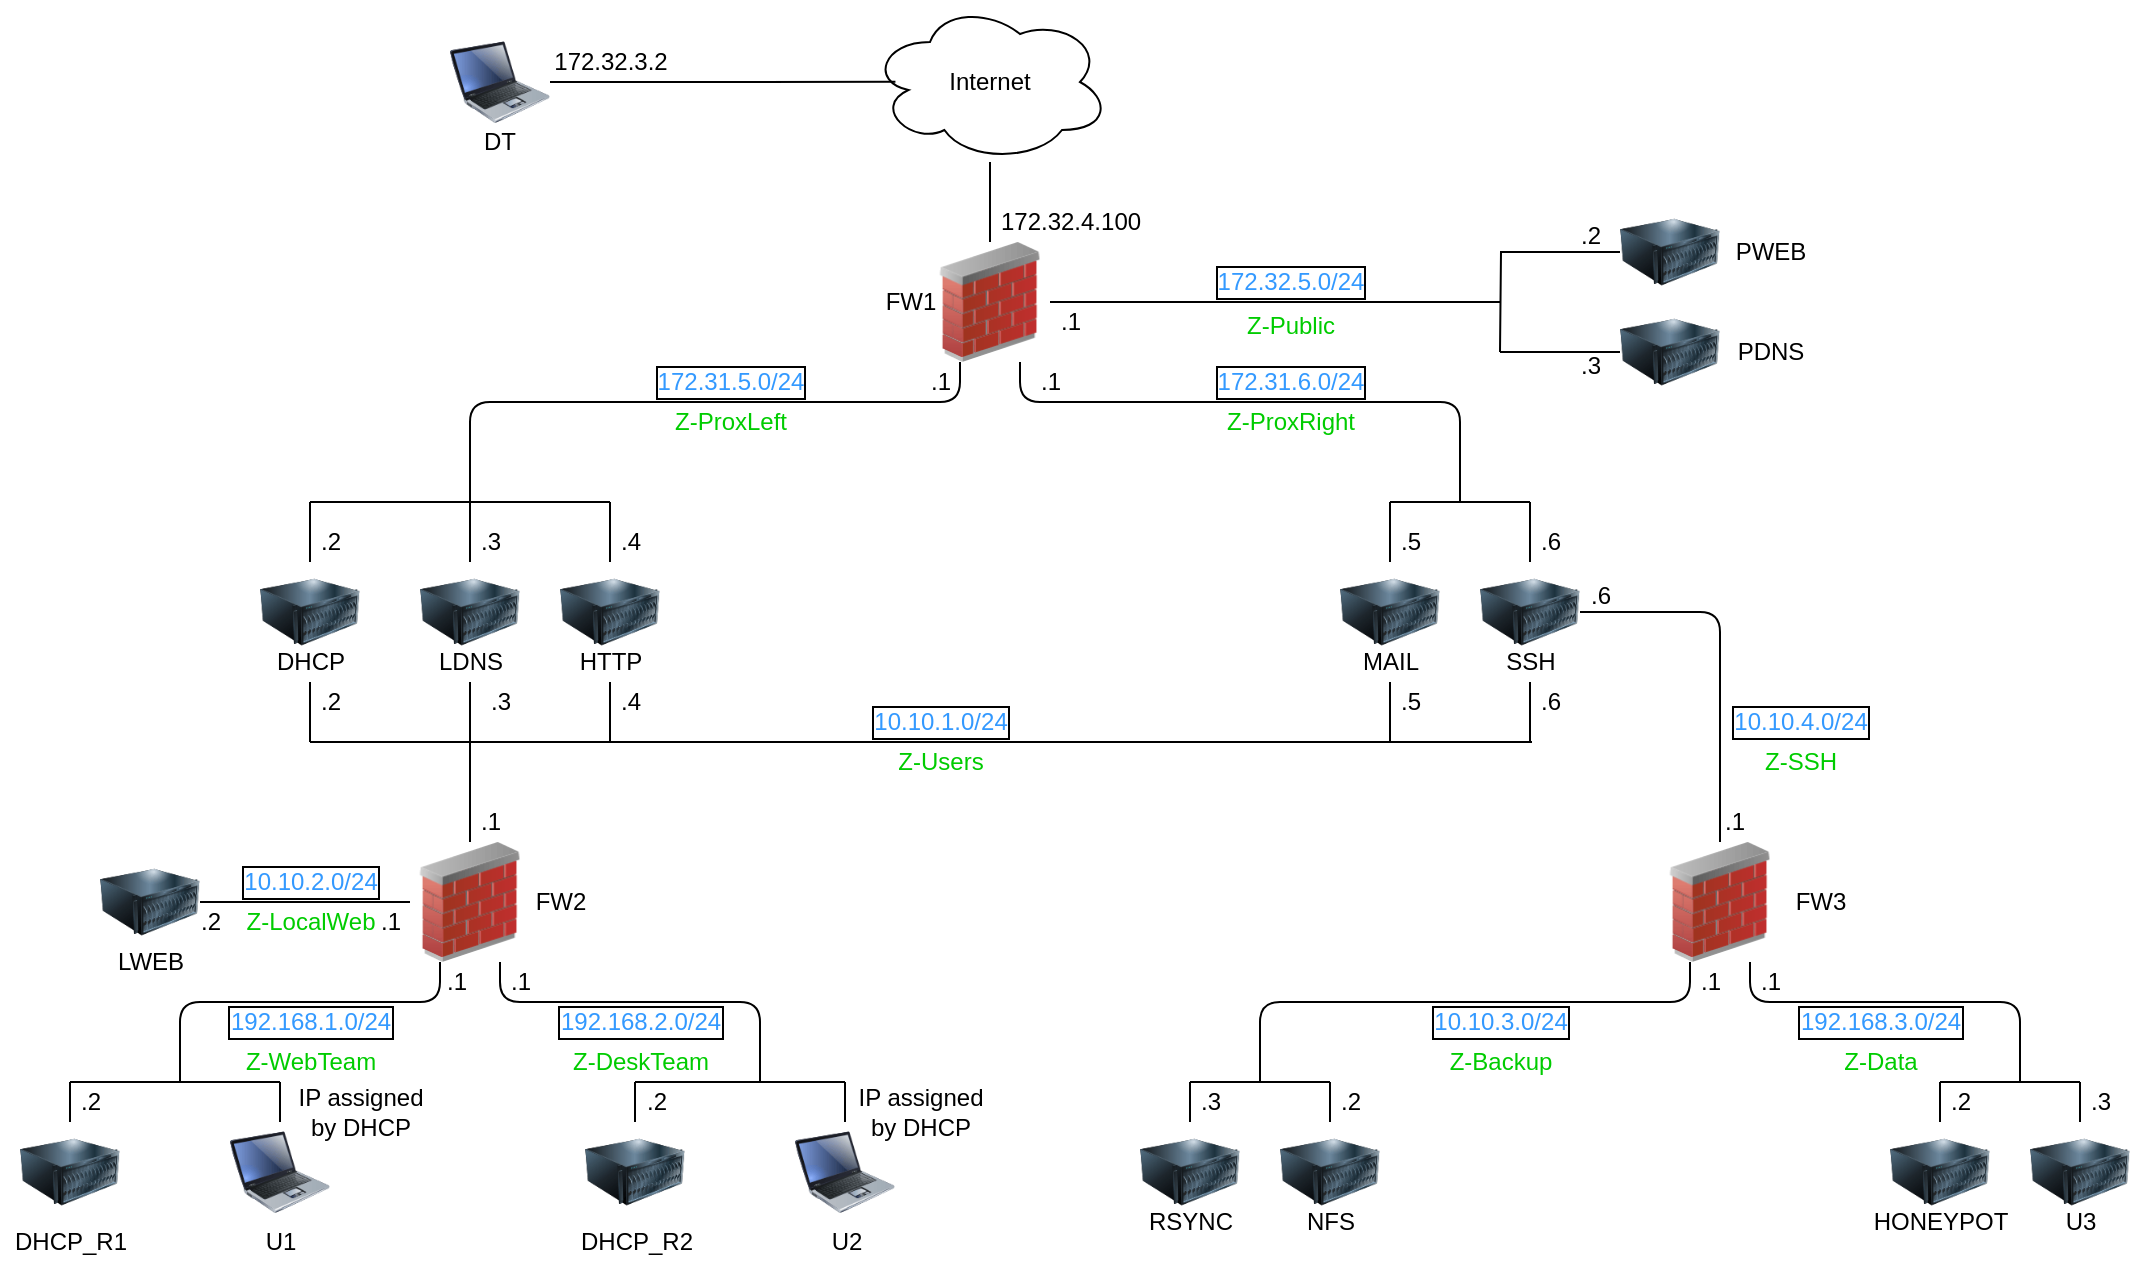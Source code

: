 <mxfile version="15.5.9" type="device"><diagram id="i7B13d0UY588E-EltkVl" name="Page-1"><mxGraphModel dx="1422" dy="805" grid="1" gridSize="10" guides="1" tooltips="1" connect="1" arrows="1" fold="1" page="1" pageScale="1" pageWidth="1169" pageHeight="827" math="0" shadow="0"><root><mxCell id="0"/><mxCell id="1" parent="0"/><mxCell id="BsIVH3DufZlq2eheg3D0-7" style="edgeStyle=orthogonalEdgeStyle;rounded=0;orthogonalLoop=1;jettySize=auto;html=1;entryX=0.5;entryY=0;entryDx=0;entryDy=0;endArrow=none;endFill=0;" parent="1" source="BsIVH3DufZlq2eheg3D0-1" target="BsIVH3DufZlq2eheg3D0-6" edge="1"><mxGeometry relative="1" as="geometry"/></mxCell><mxCell id="BsIVH3DufZlq2eheg3D0-1" value="Internet" style="ellipse;shape=cloud;whiteSpace=wrap;html=1;labelBorderColor=none;" parent="1" vertex="1"><mxGeometry x="525" y="10" width="120" height="80" as="geometry"/></mxCell><mxCell id="BsIVH3DufZlq2eheg3D0-4" style="edgeStyle=orthogonalEdgeStyle;rounded=0;orthogonalLoop=1;jettySize=auto;html=1;endArrow=none;endFill=0;entryX=0.106;entryY=0.498;entryDx=0;entryDy=0;entryPerimeter=0;" parent="1" source="BsIVH3DufZlq2eheg3D0-2" target="BsIVH3DufZlq2eheg3D0-1" edge="1"><mxGeometry relative="1" as="geometry"/></mxCell><mxCell id="BsIVH3DufZlq2eheg3D0-2" value="" style="image;html=1;image=img/lib/clip_art/computers/Laptop_128x128.png" parent="1" vertex="1"><mxGeometry x="315" y="25" width="50" height="50" as="geometry"/></mxCell><mxCell id="BsIVH3DufZlq2eheg3D0-3" value="DT" style="text;html=1;strokeColor=none;fillColor=none;align=center;verticalAlign=middle;whiteSpace=wrap;rounded=0;" parent="1" vertex="1"><mxGeometry x="320" y="70" width="40" height="20" as="geometry"/></mxCell><mxCell id="BsIVH3DufZlq2eheg3D0-5" value="172.32.3.2" style="text;html=1;align=center;verticalAlign=middle;resizable=0;points=[];autosize=1;" parent="1" vertex="1"><mxGeometry x="360" y="30" width="70" height="20" as="geometry"/></mxCell><mxCell id="BsIVH3DufZlq2eheg3D0-16" style="edgeStyle=orthogonalEdgeStyle;rounded=0;orthogonalLoop=1;jettySize=auto;html=1;endArrow=none;endFill=0;" parent="1" source="BsIVH3DufZlq2eheg3D0-6" edge="1"><mxGeometry relative="1" as="geometry"><mxPoint x="840" y="160" as="targetPoint"/></mxGeometry></mxCell><mxCell id="BsIVH3DufZlq2eheg3D0-6" value="" style="image;html=1;image=img/lib/clip_art/networking/Firewall_02_128x128.png" parent="1" vertex="1"><mxGeometry x="555" y="130" width="60" height="60" as="geometry"/></mxCell><mxCell id="BsIVH3DufZlq2eheg3D0-8" value="172.32.4.100" style="text;html=1;align=center;verticalAlign=middle;resizable=0;points=[];autosize=1;" parent="1" vertex="1"><mxGeometry x="580" y="110" width="90" height="20" as="geometry"/></mxCell><mxCell id="BsIVH3DufZlq2eheg3D0-13" style="edgeStyle=orthogonalEdgeStyle;rounded=0;orthogonalLoop=1;jettySize=auto;html=1;endArrow=none;endFill=0;" parent="1" source="BsIVH3DufZlq2eheg3D0-9" edge="1"><mxGeometry relative="1" as="geometry"><mxPoint x="840" y="185" as="targetPoint"/></mxGeometry></mxCell><mxCell id="BsIVH3DufZlq2eheg3D0-9" value="" style="image;html=1;image=img/lib/clip_art/computers/Server_128x128.png" parent="1" vertex="1"><mxGeometry x="900" y="110" width="50" height="50" as="geometry"/></mxCell><mxCell id="BsIVH3DufZlq2eheg3D0-15" style="edgeStyle=orthogonalEdgeStyle;rounded=0;orthogonalLoop=1;jettySize=auto;html=1;endArrow=none;endFill=0;" parent="1" source="BsIVH3DufZlq2eheg3D0-10" edge="1"><mxGeometry relative="1" as="geometry"><mxPoint x="840" y="185.0" as="targetPoint"/></mxGeometry></mxCell><mxCell id="BsIVH3DufZlq2eheg3D0-10" value="" style="image;html=1;image=img/lib/clip_art/computers/Server_128x128.png" parent="1" vertex="1"><mxGeometry x="900" y="160" width="50" height="50" as="geometry"/></mxCell><mxCell id="BsIVH3DufZlq2eheg3D0-11" value="PWEB" style="text;html=1;align=center;verticalAlign=middle;resizable=0;points=[];autosize=1;" parent="1" vertex="1"><mxGeometry x="950" y="125" width="50" height="20" as="geometry"/></mxCell><mxCell id="BsIVH3DufZlq2eheg3D0-12" value="PDNS" style="text;html=1;align=center;verticalAlign=middle;resizable=0;points=[];autosize=1;" parent="1" vertex="1"><mxGeometry x="950" y="175" width="50" height="20" as="geometry"/></mxCell><mxCell id="BsIVH3DufZlq2eheg3D0-17" value="&lt;font color=&quot;#3399ff&quot;&gt;172.32.5.0/24&lt;/font&gt;" style="text;html=1;align=center;verticalAlign=middle;resizable=0;points=[];autosize=1;labelBorderColor=#000000;" parent="1" vertex="1"><mxGeometry x="690" y="140" width="90" height="20" as="geometry"/></mxCell><mxCell id="BsIVH3DufZlq2eheg3D0-18" value=".1" style="text;html=1;align=center;verticalAlign=middle;resizable=0;points=[];autosize=1;" parent="1" vertex="1"><mxGeometry x="610" y="160" width="30" height="20" as="geometry"/></mxCell><mxCell id="BsIVH3DufZlq2eheg3D0-19" value=".2" style="text;html=1;align=center;verticalAlign=middle;resizable=0;points=[];autosize=1;" parent="1" vertex="1"><mxGeometry x="870" y="117" width="30" height="20" as="geometry"/></mxCell><mxCell id="BsIVH3DufZlq2eheg3D0-20" value=".3" style="text;html=1;align=center;verticalAlign=middle;resizable=0;points=[];autosize=1;" parent="1" vertex="1"><mxGeometry x="870" y="182" width="30" height="20" as="geometry"/></mxCell><mxCell id="BsIVH3DufZlq2eheg3D0-24" style="edgeStyle=orthogonalEdgeStyle;rounded=0;orthogonalLoop=1;jettySize=auto;html=1;endArrow=none;endFill=0;" parent="1" source="BsIVH3DufZlq2eheg3D0-21" edge="1"><mxGeometry relative="1" as="geometry"><mxPoint x="245" y="260" as="targetPoint"/></mxGeometry></mxCell><mxCell id="BsIVH3DufZlq2eheg3D0-21" value="" style="image;html=1;image=img/lib/clip_art/computers/Server_128x128.png" parent="1" vertex="1"><mxGeometry x="220" y="290" width="50" height="50" as="geometry"/></mxCell><mxCell id="BsIVH3DufZlq2eheg3D0-25" style="edgeStyle=orthogonalEdgeStyle;rounded=0;orthogonalLoop=1;jettySize=auto;html=1;endArrow=none;endFill=0;" parent="1" source="BsIVH3DufZlq2eheg3D0-22" edge="1"><mxGeometry relative="1" as="geometry"><mxPoint x="325" y="260" as="targetPoint"/></mxGeometry></mxCell><mxCell id="BsIVH3DufZlq2eheg3D0-22" value="" style="image;html=1;image=img/lib/clip_art/computers/Server_128x128.png" parent="1" vertex="1"><mxGeometry x="300" y="290" width="50" height="50" as="geometry"/></mxCell><mxCell id="BsIVH3DufZlq2eheg3D0-26" style="edgeStyle=orthogonalEdgeStyle;rounded=0;orthogonalLoop=1;jettySize=auto;html=1;endArrow=none;endFill=0;" parent="1" source="BsIVH3DufZlq2eheg3D0-23" edge="1"><mxGeometry relative="1" as="geometry"><mxPoint x="395" y="260" as="targetPoint"/></mxGeometry></mxCell><mxCell id="BsIVH3DufZlq2eheg3D0-23" value="" style="image;html=1;image=img/lib/clip_art/computers/Server_128x128.png" parent="1" vertex="1"><mxGeometry x="370" y="290" width="50" height="50" as="geometry"/></mxCell><mxCell id="BsIVH3DufZlq2eheg3D0-27" value="" style="endArrow=none;html=1;" parent="1" edge="1"><mxGeometry width="50" height="50" relative="1" as="geometry"><mxPoint x="395" y="260" as="sourcePoint"/><mxPoint x="245" y="260" as="targetPoint"/></mxGeometry></mxCell><mxCell id="BsIVH3DufZlq2eheg3D0-28" value="" style="endArrow=none;html=1;exitX=0.25;exitY=1;exitDx=0;exitDy=0;" parent="1" source="BsIVH3DufZlq2eheg3D0-6" edge="1"><mxGeometry width="50" height="50" relative="1" as="geometry"><mxPoint x="405" y="270" as="sourcePoint"/><mxPoint x="325" y="260" as="targetPoint"/><Array as="points"><mxPoint x="570" y="210"/><mxPoint x="325" y="210"/></Array></mxGeometry></mxCell><mxCell id="BsIVH3DufZlq2eheg3D0-29" value="&lt;font color=&quot;#3399ff&quot;&gt;172.31.5.0/24&lt;/font&gt;" style="text;html=1;align=center;verticalAlign=middle;resizable=0;points=[];autosize=1;labelBorderColor=#000000;" parent="1" vertex="1"><mxGeometry x="410" y="190" width="90" height="20" as="geometry"/></mxCell><mxCell id="BsIVH3DufZlq2eheg3D0-33" style="edgeStyle=orthogonalEdgeStyle;rounded=0;orthogonalLoop=1;jettySize=auto;html=1;endArrow=none;endFill=0;" parent="1" source="BsIVH3DufZlq2eheg3D0-30" edge="1"><mxGeometry relative="1" as="geometry"><mxPoint x="245" y="380" as="targetPoint"/></mxGeometry></mxCell><mxCell id="BsIVH3DufZlq2eheg3D0-30" value="DHCP" style="text;html=1;align=center;verticalAlign=middle;resizable=0;points=[];autosize=1;" parent="1" vertex="1"><mxGeometry x="220" y="330" width="50" height="20" as="geometry"/></mxCell><mxCell id="BsIVH3DufZlq2eheg3D0-34" style="edgeStyle=orthogonalEdgeStyle;rounded=0;orthogonalLoop=1;jettySize=auto;html=1;endArrow=none;endFill=0;" parent="1" source="BsIVH3DufZlq2eheg3D0-31" edge="1"><mxGeometry relative="1" as="geometry"><mxPoint x="325" y="380" as="targetPoint"/></mxGeometry></mxCell><mxCell id="BsIVH3DufZlq2eheg3D0-31" value="LDNS" style="text;html=1;align=center;verticalAlign=middle;resizable=0;points=[];autosize=1;" parent="1" vertex="1"><mxGeometry x="300" y="330" width="50" height="20" as="geometry"/></mxCell><mxCell id="BsIVH3DufZlq2eheg3D0-35" style="edgeStyle=orthogonalEdgeStyle;rounded=0;orthogonalLoop=1;jettySize=auto;html=1;endArrow=none;endFill=0;" parent="1" source="BsIVH3DufZlq2eheg3D0-32" edge="1"><mxGeometry relative="1" as="geometry"><mxPoint x="395" y="380" as="targetPoint"/></mxGeometry></mxCell><mxCell id="BsIVH3DufZlq2eheg3D0-32" value="HTTP" style="text;html=1;align=center;verticalAlign=middle;resizable=0;points=[];autosize=1;" parent="1" vertex="1"><mxGeometry x="370" y="330" width="50" height="20" as="geometry"/></mxCell><mxCell id="BsIVH3DufZlq2eheg3D0-36" value="" style="endArrow=none;html=1;" parent="1" edge="1"><mxGeometry width="50" height="50" relative="1" as="geometry"><mxPoint x="856" y="380" as="sourcePoint"/><mxPoint x="245" y="380" as="targetPoint"/></mxGeometry></mxCell><mxCell id="BsIVH3DufZlq2eheg3D0-37" value=".1" style="text;html=1;align=center;verticalAlign=middle;resizable=0;points=[];autosize=1;" parent="1" vertex="1"><mxGeometry x="545" y="190" width="30" height="20" as="geometry"/></mxCell><mxCell id="BsIVH3DufZlq2eheg3D0-38" value=".2" style="text;html=1;align=center;verticalAlign=middle;resizable=0;points=[];autosize=1;" parent="1" vertex="1"><mxGeometry x="240" y="270" width="30" height="20" as="geometry"/></mxCell><mxCell id="BsIVH3DufZlq2eheg3D0-39" value=".3" style="text;html=1;align=center;verticalAlign=middle;resizable=0;points=[];autosize=1;" parent="1" vertex="1"><mxGeometry x="320" y="270" width="30" height="20" as="geometry"/></mxCell><mxCell id="BsIVH3DufZlq2eheg3D0-40" value=".4" style="text;html=1;align=center;verticalAlign=middle;resizable=0;points=[];autosize=1;" parent="1" vertex="1"><mxGeometry x="390" y="270" width="30" height="20" as="geometry"/></mxCell><mxCell id="BsIVH3DufZlq2eheg3D0-41" value=".2" style="text;html=1;align=center;verticalAlign=middle;resizable=0;points=[];autosize=1;" parent="1" vertex="1"><mxGeometry x="240" y="350" width="30" height="20" as="geometry"/></mxCell><mxCell id="BsIVH3DufZlq2eheg3D0-42" value=".3" style="text;html=1;align=center;verticalAlign=middle;resizable=0;points=[];autosize=1;" parent="1" vertex="1"><mxGeometry x="325" y="350" width="30" height="20" as="geometry"/></mxCell><mxCell id="BsIVH3DufZlq2eheg3D0-43" value=".4" style="text;html=1;align=center;verticalAlign=middle;resizable=0;points=[];autosize=1;" parent="1" vertex="1"><mxGeometry x="390" y="350" width="30" height="20" as="geometry"/></mxCell><mxCell id="BsIVH3DufZlq2eheg3D0-49" style="edgeStyle=orthogonalEdgeStyle;rounded=0;orthogonalLoop=1;jettySize=auto;html=1;endArrow=none;endFill=0;" parent="1" source="BsIVH3DufZlq2eheg3D0-44" edge="1"><mxGeometry relative="1" as="geometry"><mxPoint x="785" y="260" as="targetPoint"/></mxGeometry></mxCell><mxCell id="BsIVH3DufZlq2eheg3D0-44" value="" style="image;html=1;image=img/lib/clip_art/computers/Server_128x128.png" parent="1" vertex="1"><mxGeometry x="760" y="290" width="50" height="50" as="geometry"/></mxCell><mxCell id="BsIVH3DufZlq2eheg3D0-50" style="edgeStyle=orthogonalEdgeStyle;rounded=0;orthogonalLoop=1;jettySize=auto;html=1;endArrow=none;endFill=0;" parent="1" source="BsIVH3DufZlq2eheg3D0-45" edge="1"><mxGeometry relative="1" as="geometry"><mxPoint x="855" y="260" as="targetPoint"/></mxGeometry></mxCell><mxCell id="BsIVH3DufZlq2eheg3D0-45" value="" style="image;html=1;image=img/lib/clip_art/computers/Server_128x128.png" parent="1" vertex="1"><mxGeometry x="830" y="290" width="50" height="50" as="geometry"/></mxCell><mxCell id="BsIVH3DufZlq2eheg3D0-57" style="edgeStyle=orthogonalEdgeStyle;rounded=0;orthogonalLoop=1;jettySize=auto;html=1;endArrow=none;endFill=0;" parent="1" source="BsIVH3DufZlq2eheg3D0-46" edge="1"><mxGeometry relative="1" as="geometry"><mxPoint x="785" y="380" as="targetPoint"/></mxGeometry></mxCell><mxCell id="BsIVH3DufZlq2eheg3D0-46" value="MAIL" style="text;html=1;align=center;verticalAlign=middle;resizable=0;points=[];autosize=1;" parent="1" vertex="1"><mxGeometry x="765" y="330" width="40" height="20" as="geometry"/></mxCell><mxCell id="BsIVH3DufZlq2eheg3D0-58" style="edgeStyle=orthogonalEdgeStyle;rounded=0;orthogonalLoop=1;jettySize=auto;html=1;endArrow=none;endFill=0;" parent="1" source="BsIVH3DufZlq2eheg3D0-47" edge="1"><mxGeometry relative="1" as="geometry"><mxPoint x="855" y="380" as="targetPoint"/></mxGeometry></mxCell><mxCell id="BsIVH3DufZlq2eheg3D0-47" value="SSH" style="text;html=1;align=center;verticalAlign=middle;resizable=0;points=[];autosize=1;" parent="1" vertex="1"><mxGeometry x="835" y="330" width="40" height="20" as="geometry"/></mxCell><mxCell id="BsIVH3DufZlq2eheg3D0-51" value="" style="endArrow=none;html=1;" parent="1" edge="1"><mxGeometry width="50" height="50" relative="1" as="geometry"><mxPoint x="855" y="260" as="sourcePoint"/><mxPoint x="785" y="260.0" as="targetPoint"/></mxGeometry></mxCell><mxCell id="BsIVH3DufZlq2eheg3D0-52" value="" style="endArrow=none;html=1;entryX=0.75;entryY=1;entryDx=0;entryDy=0;" parent="1" target="BsIVH3DufZlq2eheg3D0-6" edge="1"><mxGeometry width="50" height="50" relative="1" as="geometry"><mxPoint x="820" y="260" as="sourcePoint"/><mxPoint x="750" y="260" as="targetPoint"/><Array as="points"><mxPoint x="820" y="210"/><mxPoint x="600" y="210"/></Array></mxGeometry></mxCell><mxCell id="BsIVH3DufZlq2eheg3D0-53" value="&lt;font color=&quot;#3399ff&quot;&gt;172.31.6.0/24&lt;/font&gt;" style="text;html=1;align=center;verticalAlign=middle;resizable=0;points=[];autosize=1;labelBorderColor=#000000;" parent="1" vertex="1"><mxGeometry x="690" y="190" width="90" height="20" as="geometry"/></mxCell><mxCell id="BsIVH3DufZlq2eheg3D0-54" value=".1" style="text;html=1;align=center;verticalAlign=middle;resizable=0;points=[];autosize=1;" parent="1" vertex="1"><mxGeometry x="600" y="190" width="30" height="20" as="geometry"/></mxCell><mxCell id="BsIVH3DufZlq2eheg3D0-55" value=".6" style="text;html=1;align=center;verticalAlign=middle;resizable=0;points=[];autosize=1;" parent="1" vertex="1"><mxGeometry x="850" y="270" width="30" height="20" as="geometry"/></mxCell><mxCell id="BsIVH3DufZlq2eheg3D0-56" value=".5" style="text;html=1;align=center;verticalAlign=middle;resizable=0;points=[];autosize=1;" parent="1" vertex="1"><mxGeometry x="780" y="270" width="30" height="20" as="geometry"/></mxCell><mxCell id="BsIVH3DufZlq2eheg3D0-59" value=".5" style="text;html=1;align=center;verticalAlign=middle;resizable=0;points=[];autosize=1;" parent="1" vertex="1"><mxGeometry x="780" y="350" width="30" height="20" as="geometry"/></mxCell><mxCell id="BsIVH3DufZlq2eheg3D0-60" value=".6" style="text;html=1;align=center;verticalAlign=middle;resizable=0;points=[];autosize=1;" parent="1" vertex="1"><mxGeometry x="850" y="350" width="30" height="20" as="geometry"/></mxCell><mxCell id="BsIVH3DufZlq2eheg3D0-62" style="edgeStyle=orthogonalEdgeStyle;rounded=0;orthogonalLoop=1;jettySize=auto;html=1;endArrow=none;endFill=0;" parent="1" source="BsIVH3DufZlq2eheg3D0-61" edge="1"><mxGeometry relative="1" as="geometry"><mxPoint x="325" y="380" as="targetPoint"/></mxGeometry></mxCell><mxCell id="BsIVH3DufZlq2eheg3D0-61" value="" style="image;html=1;image=img/lib/clip_art/networking/Firewall_02_128x128.png" parent="1" vertex="1"><mxGeometry x="295" y="430" width="60" height="60" as="geometry"/></mxCell><mxCell id="BsIVH3DufZlq2eheg3D0-63" value="FW1" style="text;html=1;align=center;verticalAlign=middle;resizable=0;points=[];autosize=1;" parent="1" vertex="1"><mxGeometry x="525" y="150" width="40" height="20" as="geometry"/></mxCell><mxCell id="BsIVH3DufZlq2eheg3D0-64" value="FW2" style="text;html=1;align=center;verticalAlign=middle;resizable=0;points=[];autosize=1;" parent="1" vertex="1"><mxGeometry x="350" y="450" width="40" height="20" as="geometry"/></mxCell><mxCell id="BsIVH3DufZlq2eheg3D0-65" value="&lt;font color=&quot;#3399ff&quot;&gt;10.10.1.0/24&lt;/font&gt;" style="text;html=1;align=center;verticalAlign=middle;resizable=0;points=[];autosize=1;labelBorderColor=#000000;" parent="1" vertex="1"><mxGeometry x="520" y="360" width="80" height="20" as="geometry"/></mxCell><mxCell id="BsIVH3DufZlq2eheg3D0-66" value=".1" style="text;html=1;align=center;verticalAlign=middle;resizable=0;points=[];autosize=1;" parent="1" vertex="1"><mxGeometry x="320" y="410" width="30" height="20" as="geometry"/></mxCell><mxCell id="BsIVH3DufZlq2eheg3D0-69" style="edgeStyle=orthogonalEdgeStyle;rounded=0;orthogonalLoop=1;jettySize=auto;html=1;endArrow=none;endFill=0;" parent="1" source="BsIVH3DufZlq2eheg3D0-67" target="BsIVH3DufZlq2eheg3D0-61" edge="1"><mxGeometry relative="1" as="geometry"/></mxCell><mxCell id="BsIVH3DufZlq2eheg3D0-67" value="" style="image;html=1;image=img/lib/clip_art/computers/Server_128x128.png" parent="1" vertex="1"><mxGeometry x="140" y="435" width="50" height="50" as="geometry"/></mxCell><mxCell id="BsIVH3DufZlq2eheg3D0-68" value="LWEB" style="text;html=1;align=center;verticalAlign=middle;resizable=0;points=[];autosize=1;" parent="1" vertex="1"><mxGeometry x="140" y="480" width="50" height="20" as="geometry"/></mxCell><mxCell id="BsIVH3DufZlq2eheg3D0-70" value="&lt;font color=&quot;#3399ff&quot;&gt;10.10.2.0/24&lt;/font&gt;" style="text;html=1;align=center;verticalAlign=middle;resizable=0;points=[];autosize=1;labelBorderColor=#000000;" parent="1" vertex="1"><mxGeometry x="205" y="440" width="80" height="20" as="geometry"/></mxCell><mxCell id="BsIVH3DufZlq2eheg3D0-71" value=".2" style="text;html=1;align=center;verticalAlign=middle;resizable=0;points=[];autosize=1;" parent="1" vertex="1"><mxGeometry x="180" y="460" width="30" height="20" as="geometry"/></mxCell><mxCell id="BsIVH3DufZlq2eheg3D0-72" value=".1" style="text;html=1;align=center;verticalAlign=middle;resizable=0;points=[];autosize=1;" parent="1" vertex="1"><mxGeometry x="270" y="460" width="30" height="20" as="geometry"/></mxCell><mxCell id="BsIVH3DufZlq2eheg3D0-77" style="edgeStyle=orthogonalEdgeStyle;rounded=0;orthogonalLoop=1;jettySize=auto;html=1;endArrow=none;endFill=0;" parent="1" source="BsIVH3DufZlq2eheg3D0-73" edge="1"><mxGeometry relative="1" as="geometry"><mxPoint x="125" y="550" as="targetPoint"/></mxGeometry></mxCell><mxCell id="BsIVH3DufZlq2eheg3D0-73" value="" style="image;html=1;image=img/lib/clip_art/computers/Server_128x128.png" parent="1" vertex="1"><mxGeometry x="100" y="570" width="50" height="50" as="geometry"/></mxCell><mxCell id="BsIVH3DufZlq2eheg3D0-79" style="edgeStyle=orthogonalEdgeStyle;rounded=0;orthogonalLoop=1;jettySize=auto;html=1;endArrow=none;endFill=0;" parent="1" source="BsIVH3DufZlq2eheg3D0-74" edge="1"><mxGeometry relative="1" as="geometry"><mxPoint x="230" y="550" as="targetPoint"/></mxGeometry></mxCell><mxCell id="BsIVH3DufZlq2eheg3D0-74" value="" style="image;html=1;image=img/lib/clip_art/computers/Laptop_128x128.png" parent="1" vertex="1"><mxGeometry x="205" y="570" width="50" height="50" as="geometry"/></mxCell><mxCell id="BsIVH3DufZlq2eheg3D0-75" value="DHCP_R1" style="text;html=1;align=center;verticalAlign=middle;resizable=0;points=[];autosize=1;" parent="1" vertex="1"><mxGeometry x="90" y="620" width="70" height="20" as="geometry"/></mxCell><mxCell id="BsIVH3DufZlq2eheg3D0-76" value="U1" style="text;html=1;align=center;verticalAlign=middle;resizable=0;points=[];autosize=1;" parent="1" vertex="1"><mxGeometry x="215" y="620" width="30" height="20" as="geometry"/></mxCell><mxCell id="BsIVH3DufZlq2eheg3D0-81" value="" style="endArrow=none;html=1;" parent="1" edge="1"><mxGeometry width="50" height="50" relative="1" as="geometry"><mxPoint x="230" y="550" as="sourcePoint"/><mxPoint x="125" y="550" as="targetPoint"/></mxGeometry></mxCell><mxCell id="BsIVH3DufZlq2eheg3D0-82" value="" style="endArrow=none;html=1;entryX=0.25;entryY=1;entryDx=0;entryDy=0;" parent="1" target="BsIVH3DufZlq2eheg3D0-61" edge="1"><mxGeometry width="50" height="50" relative="1" as="geometry"><mxPoint x="180" y="550" as="sourcePoint"/><mxPoint x="380" y="550" as="targetPoint"/><Array as="points"><mxPoint x="180" y="510"/><mxPoint x="310" y="510"/></Array></mxGeometry></mxCell><mxCell id="BsIVH3DufZlq2eheg3D0-83" value="&lt;font color=&quot;#3399ff&quot;&gt;192.168.1.0/24&lt;/font&gt;" style="text;html=1;align=center;verticalAlign=middle;resizable=0;points=[];autosize=1;labelBorderColor=#000000;" parent="1" vertex="1"><mxGeometry x="195" y="510" width="100" height="20" as="geometry"/></mxCell><mxCell id="BsIVH3DufZlq2eheg3D0-84" value=".2" style="text;html=1;align=center;verticalAlign=middle;resizable=0;points=[];autosize=1;" parent="1" vertex="1"><mxGeometry x="120" y="550" width="30" height="20" as="geometry"/></mxCell><mxCell id="BsIVH3DufZlq2eheg3D0-85" value=".1" style="text;html=1;align=center;verticalAlign=middle;resizable=0;points=[];autosize=1;" parent="1" vertex="1"><mxGeometry x="303" y="490" width="30" height="20" as="geometry"/></mxCell><mxCell id="BsIVH3DufZlq2eheg3D0-86" style="edgeStyle=orthogonalEdgeStyle;rounded=0;orthogonalLoop=1;jettySize=auto;html=1;endArrow=none;endFill=0;" parent="1" source="BsIVH3DufZlq2eheg3D0-87" edge="1"><mxGeometry relative="1" as="geometry"><mxPoint x="407.5" y="550" as="targetPoint"/></mxGeometry></mxCell><mxCell id="BsIVH3DufZlq2eheg3D0-87" value="" style="image;html=1;image=img/lib/clip_art/computers/Server_128x128.png" parent="1" vertex="1"><mxGeometry x="382.5" y="570" width="50" height="50" as="geometry"/></mxCell><mxCell id="BsIVH3DufZlq2eheg3D0-88" style="edgeStyle=orthogonalEdgeStyle;rounded=0;orthogonalLoop=1;jettySize=auto;html=1;endArrow=none;endFill=0;" parent="1" source="BsIVH3DufZlq2eheg3D0-89" edge="1"><mxGeometry relative="1" as="geometry"><mxPoint x="512.5" y="550" as="targetPoint"/></mxGeometry></mxCell><mxCell id="BsIVH3DufZlq2eheg3D0-89" value="" style="image;html=1;image=img/lib/clip_art/computers/Laptop_128x128.png" parent="1" vertex="1"><mxGeometry x="487.5" y="570" width="50" height="50" as="geometry"/></mxCell><mxCell id="BsIVH3DufZlq2eheg3D0-90" value="DHCP_R2" style="text;html=1;align=center;verticalAlign=middle;resizable=0;points=[];autosize=1;" parent="1" vertex="1"><mxGeometry x="372.5" y="620" width="70" height="20" as="geometry"/></mxCell><mxCell id="BsIVH3DufZlq2eheg3D0-91" value="U2" style="text;html=1;align=center;verticalAlign=middle;resizable=0;points=[];autosize=1;" parent="1" vertex="1"><mxGeometry x="497.5" y="620" width="30" height="20" as="geometry"/></mxCell><mxCell id="BsIVH3DufZlq2eheg3D0-92" value="" style="endArrow=none;html=1;" parent="1" edge="1"><mxGeometry width="50" height="50" relative="1" as="geometry"><mxPoint x="512.5" y="550" as="sourcePoint"/><mxPoint x="407.5" y="550" as="targetPoint"/></mxGeometry></mxCell><mxCell id="BsIVH3DufZlq2eheg3D0-93" value=".2" style="text;html=1;align=center;verticalAlign=middle;resizable=0;points=[];autosize=1;" parent="1" vertex="1"><mxGeometry x="402.5" y="550" width="30" height="20" as="geometry"/></mxCell><mxCell id="BsIVH3DufZlq2eheg3D0-94" value="" style="endArrow=none;html=1;entryX=0.75;entryY=1;entryDx=0;entryDy=0;" parent="1" target="BsIVH3DufZlq2eheg3D0-61" edge="1"><mxGeometry width="50" height="50" relative="1" as="geometry"><mxPoint x="470" y="550" as="sourcePoint"/><mxPoint x="320" y="500" as="targetPoint"/><Array as="points"><mxPoint x="470" y="510"/><mxPoint x="340" y="510"/></Array></mxGeometry></mxCell><mxCell id="BsIVH3DufZlq2eheg3D0-95" value="&lt;font color=&quot;#3399ff&quot;&gt;192.168.2.0/24&lt;/font&gt;" style="text;html=1;align=center;verticalAlign=middle;resizable=0;points=[];autosize=1;labelBorderColor=#000000;" parent="1" vertex="1"><mxGeometry x="360" y="510" width="100" height="20" as="geometry"/></mxCell><mxCell id="BsIVH3DufZlq2eheg3D0-96" value=".1" style="text;html=1;align=center;verticalAlign=middle;resizable=0;points=[];autosize=1;" parent="1" vertex="1"><mxGeometry x="335" y="490" width="30" height="20" as="geometry"/></mxCell><mxCell id="BsIVH3DufZlq2eheg3D0-97" value="" style="image;html=1;image=img/lib/clip_art/networking/Firewall_02_128x128.png" parent="1" vertex="1"><mxGeometry x="920" y="430" width="60" height="60" as="geometry"/></mxCell><mxCell id="BsIVH3DufZlq2eheg3D0-98" value="" style="endArrow=none;html=1;entryX=1;entryY=0.5;entryDx=0;entryDy=0;exitX=0.5;exitY=0;exitDx=0;exitDy=0;" parent="1" source="BsIVH3DufZlq2eheg3D0-97" target="BsIVH3DufZlq2eheg3D0-45" edge="1"><mxGeometry width="50" height="50" relative="1" as="geometry"><mxPoint x="710" y="510" as="sourcePoint"/><mxPoint x="760" y="460" as="targetPoint"/><Array as="points"><mxPoint x="950" y="315"/></Array></mxGeometry></mxCell><mxCell id="BsIVH3DufZlq2eheg3D0-99" value="&lt;font color=&quot;#3399ff&quot;&gt;10.10.4.0/24&lt;/font&gt;" style="text;html=1;align=center;verticalAlign=middle;resizable=0;points=[];autosize=1;labelBorderColor=#000000;" parent="1" vertex="1"><mxGeometry x="950" y="360" width="80" height="20" as="geometry"/></mxCell><mxCell id="BsIVH3DufZlq2eheg3D0-100" value=".6" style="text;html=1;align=center;verticalAlign=middle;resizable=0;points=[];autosize=1;" parent="1" vertex="1"><mxGeometry x="875" y="297" width="30" height="20" as="geometry"/></mxCell><mxCell id="BsIVH3DufZlq2eheg3D0-101" value=".1" style="text;html=1;align=center;verticalAlign=middle;resizable=0;points=[];autosize=1;" parent="1" vertex="1"><mxGeometry x="942" y="410" width="30" height="20" as="geometry"/></mxCell><mxCell id="BsIVH3DufZlq2eheg3D0-102" value="FW3" style="text;html=1;align=center;verticalAlign=middle;resizable=0;points=[];autosize=1;" parent="1" vertex="1"><mxGeometry x="980" y="450" width="40" height="20" as="geometry"/></mxCell><mxCell id="BsIVH3DufZlq2eheg3D0-105" style="edgeStyle=orthogonalEdgeStyle;rounded=0;orthogonalLoop=1;jettySize=auto;html=1;endArrow=none;endFill=0;" parent="1" source="BsIVH3DufZlq2eheg3D0-103" edge="1"><mxGeometry relative="1" as="geometry"><mxPoint x="685" y="550" as="targetPoint"/></mxGeometry></mxCell><mxCell id="BsIVH3DufZlq2eheg3D0-103" value="" style="image;html=1;image=img/lib/clip_art/computers/Server_128x128.png" parent="1" vertex="1"><mxGeometry x="660" y="570" width="50" height="50" as="geometry"/></mxCell><mxCell id="BsIVH3DufZlq2eheg3D0-106" style="edgeStyle=orthogonalEdgeStyle;rounded=0;orthogonalLoop=1;jettySize=auto;html=1;endArrow=none;endFill=0;" parent="1" source="BsIVH3DufZlq2eheg3D0-104" edge="1"><mxGeometry relative="1" as="geometry"><mxPoint x="755" y="550" as="targetPoint"/></mxGeometry></mxCell><mxCell id="BsIVH3DufZlq2eheg3D0-104" value="" style="image;html=1;image=img/lib/clip_art/computers/Server_128x128.png" parent="1" vertex="1"><mxGeometry x="730" y="570" width="50" height="50" as="geometry"/></mxCell><mxCell id="BsIVH3DufZlq2eheg3D0-107" value="" style="endArrow=none;html=1;" parent="1" edge="1"><mxGeometry width="50" height="50" relative="1" as="geometry"><mxPoint x="685" y="550" as="sourcePoint"/><mxPoint x="755" y="550" as="targetPoint"/></mxGeometry></mxCell><mxCell id="BsIVH3DufZlq2eheg3D0-108" value="" style="endArrow=none;html=1;entryX=0.25;entryY=1;entryDx=0;entryDy=0;" parent="1" target="BsIVH3DufZlq2eheg3D0-97" edge="1"><mxGeometry width="50" height="50" relative="1" as="geometry"><mxPoint x="720" y="550" as="sourcePoint"/><mxPoint x="770" y="470" as="targetPoint"/><Array as="points"><mxPoint x="720" y="510"/><mxPoint x="935" y="510"/></Array></mxGeometry></mxCell><mxCell id="BsIVH3DufZlq2eheg3D0-109" value="&lt;font color=&quot;#3399ff&quot;&gt;10.10.3.0/24&lt;/font&gt;" style="text;html=1;align=center;verticalAlign=middle;resizable=0;points=[];autosize=1;labelBorderColor=#000000;" parent="1" vertex="1"><mxGeometry x="800" y="510" width="80" height="20" as="geometry"/></mxCell><mxCell id="BsIVH3DufZlq2eheg3D0-110" value=".1" style="text;html=1;align=center;verticalAlign=middle;resizable=0;points=[];autosize=1;" parent="1" vertex="1"><mxGeometry x="930" y="490" width="30" height="20" as="geometry"/></mxCell><mxCell id="BsIVH3DufZlq2eheg3D0-111" value=".3" style="text;html=1;align=center;verticalAlign=middle;resizable=0;points=[];autosize=1;" parent="1" vertex="1"><mxGeometry x="680" y="550" width="30" height="20" as="geometry"/></mxCell><mxCell id="BsIVH3DufZlq2eheg3D0-112" value=".2" style="text;html=1;align=center;verticalAlign=middle;resizable=0;points=[];autosize=1;" parent="1" vertex="1"><mxGeometry x="750" y="550" width="30" height="20" as="geometry"/></mxCell><mxCell id="BsIVH3DufZlq2eheg3D0-113" value="RSYNC" style="text;html=1;align=center;verticalAlign=middle;resizable=0;points=[];autosize=1;" parent="1" vertex="1"><mxGeometry x="655" y="610" width="60" height="20" as="geometry"/></mxCell><mxCell id="BsIVH3DufZlq2eheg3D0-114" value="NFS" style="text;html=1;align=center;verticalAlign=middle;resizable=0;points=[];autosize=1;" parent="1" vertex="1"><mxGeometry x="735" y="610" width="40" height="20" as="geometry"/></mxCell><mxCell id="BsIVH3DufZlq2eheg3D0-120" style="edgeStyle=orthogonalEdgeStyle;rounded=0;orthogonalLoop=1;jettySize=auto;html=1;endArrow=none;endFill=0;" parent="1" source="BsIVH3DufZlq2eheg3D0-115" edge="1"><mxGeometry relative="1" as="geometry"><mxPoint x="1060" y="550" as="targetPoint"/></mxGeometry></mxCell><mxCell id="BsIVH3DufZlq2eheg3D0-115" value="" style="image;html=1;image=img/lib/clip_art/computers/Server_128x128.png" parent="1" vertex="1"><mxGeometry x="1035" y="570" width="50" height="50" as="geometry"/></mxCell><mxCell id="BsIVH3DufZlq2eheg3D0-121" style="edgeStyle=orthogonalEdgeStyle;rounded=0;orthogonalLoop=1;jettySize=auto;html=1;endArrow=none;endFill=0;" parent="1" source="BsIVH3DufZlq2eheg3D0-116" edge="1"><mxGeometry relative="1" as="geometry"><mxPoint x="1130" y="550" as="targetPoint"/></mxGeometry></mxCell><mxCell id="BsIVH3DufZlq2eheg3D0-116" value="" style="image;html=1;image=img/lib/clip_art/computers/Server_128x128.png" parent="1" vertex="1"><mxGeometry x="1105" y="570" width="50" height="50" as="geometry"/></mxCell><mxCell id="BsIVH3DufZlq2eheg3D0-117" value="HONEYPOT" style="text;html=1;align=center;verticalAlign=middle;resizable=0;points=[];autosize=1;" parent="1" vertex="1"><mxGeometry x="1020" y="610" width="80" height="20" as="geometry"/></mxCell><mxCell id="BsIVH3DufZlq2eheg3D0-118" value="U3" style="text;html=1;align=center;verticalAlign=middle;resizable=0;points=[];autosize=1;" parent="1" vertex="1"><mxGeometry x="1115" y="610" width="30" height="20" as="geometry"/></mxCell><mxCell id="BsIVH3DufZlq2eheg3D0-122" value="" style="endArrow=none;html=1;" parent="1" edge="1"><mxGeometry width="50" height="50" relative="1" as="geometry"><mxPoint x="1060" y="550" as="sourcePoint"/><mxPoint x="1130" y="550" as="targetPoint"/></mxGeometry></mxCell><mxCell id="BsIVH3DufZlq2eheg3D0-123" value="" style="endArrow=none;html=1;entryX=0.75;entryY=1;entryDx=0;entryDy=0;" parent="1" target="BsIVH3DufZlq2eheg3D0-97" edge="1"><mxGeometry width="50" height="50" relative="1" as="geometry"><mxPoint x="1100" y="550" as="sourcePoint"/><mxPoint x="920" y="480" as="targetPoint"/><Array as="points"><mxPoint x="1100" y="510"/><mxPoint x="965" y="510"/></Array></mxGeometry></mxCell><mxCell id="BsIVH3DufZlq2eheg3D0-124" value=".1" style="text;html=1;align=center;verticalAlign=middle;resizable=0;points=[];autosize=1;" parent="1" vertex="1"><mxGeometry x="960" y="490" width="30" height="20" as="geometry"/></mxCell><mxCell id="BsIVH3DufZlq2eheg3D0-125" value="&lt;font color=&quot;#3399ff&quot;&gt;192.168.3.0/24&lt;/font&gt;" style="text;html=1;align=center;verticalAlign=middle;resizable=0;points=[];autosize=1;labelBorderColor=#000000;" parent="1" vertex="1"><mxGeometry x="980" y="510" width="100" height="20" as="geometry"/></mxCell><mxCell id="BsIVH3DufZlq2eheg3D0-126" value=".2" style="text;html=1;align=center;verticalAlign=middle;resizable=0;points=[];autosize=1;" parent="1" vertex="1"><mxGeometry x="1055" y="550" width="30" height="20" as="geometry"/></mxCell><mxCell id="BsIVH3DufZlq2eheg3D0-127" value=".3" style="text;html=1;align=center;verticalAlign=middle;resizable=0;points=[];autosize=1;" parent="1" vertex="1"><mxGeometry x="1125" y="550" width="30" height="20" as="geometry"/></mxCell><mxCell id="BsIVH3DufZlq2eheg3D0-128" value="IP assigned&lt;br&gt;by DHCP" style="text;html=1;align=center;verticalAlign=middle;resizable=0;points=[];autosize=1;" parent="1" vertex="1"><mxGeometry x="230" y="550" width="80" height="30" as="geometry"/></mxCell><mxCell id="BsIVH3DufZlq2eheg3D0-129" value="IP assigned&lt;br&gt;by DHCP" style="text;html=1;align=center;verticalAlign=middle;resizable=0;points=[];autosize=1;" parent="1" vertex="1"><mxGeometry x="510" y="550" width="80" height="30" as="geometry"/></mxCell><mxCell id="BsIVH3DufZlq2eheg3D0-130" value="&lt;font color=&quot;#00cc00&quot;&gt;Z-Public&lt;/font&gt;" style="text;html=1;align=center;verticalAlign=middle;resizable=0;points=[];autosize=1;" parent="1" vertex="1"><mxGeometry x="705" y="162" width="60" height="20" as="geometry"/></mxCell><mxCell id="BsIVH3DufZlq2eheg3D0-131" value="&lt;font color=&quot;#00cc00&quot;&gt;Z-ProxRight&lt;/font&gt;" style="text;html=1;align=center;verticalAlign=middle;resizable=0;points=[];autosize=1;" parent="1" vertex="1"><mxGeometry x="695" y="210" width="80" height="20" as="geometry"/></mxCell><mxCell id="BsIVH3DufZlq2eheg3D0-132" value="&lt;font color=&quot;#00cc00&quot;&gt;Z-ProxLeft&lt;/font&gt;" style="text;html=1;align=center;verticalAlign=middle;resizable=0;points=[];autosize=1;" parent="1" vertex="1"><mxGeometry x="420" y="210" width="70" height="20" as="geometry"/></mxCell><mxCell id="BsIVH3DufZlq2eheg3D0-133" value="&lt;font color=&quot;#00cc00&quot;&gt;Z-Users&lt;/font&gt;" style="text;html=1;align=center;verticalAlign=middle;resizable=0;points=[];autosize=1;" parent="1" vertex="1"><mxGeometry x="530" y="380" width="60" height="20" as="geometry"/></mxCell><mxCell id="BsIVH3DufZlq2eheg3D0-134" value="&lt;font color=&quot;#00cc00&quot;&gt;Z-LocalWeb&lt;/font&gt;" style="text;html=1;align=center;verticalAlign=middle;resizable=0;points=[];autosize=1;" parent="1" vertex="1"><mxGeometry x="205" y="460" width="80" height="20" as="geometry"/></mxCell><mxCell id="BsIVH3DufZlq2eheg3D0-135" value="&lt;font color=&quot;#00cc00&quot;&gt;Z-WebTeam&lt;/font&gt;" style="text;html=1;align=center;verticalAlign=middle;resizable=0;points=[];autosize=1;" parent="1" vertex="1"><mxGeometry x="205" y="530" width="80" height="20" as="geometry"/></mxCell><mxCell id="BsIVH3DufZlq2eheg3D0-136" value="&lt;font color=&quot;#00cc00&quot;&gt;Z-DeskTeam&lt;/font&gt;" style="text;html=1;align=center;verticalAlign=middle;resizable=0;points=[];autosize=1;" parent="1" vertex="1"><mxGeometry x="370" y="530" width="80" height="20" as="geometry"/></mxCell><mxCell id="BsIVH3DufZlq2eheg3D0-137" value="&lt;font color=&quot;#00cc00&quot;&gt;Z-SSH&lt;/font&gt;" style="text;html=1;align=center;verticalAlign=middle;resizable=0;points=[];autosize=1;" parent="1" vertex="1"><mxGeometry x="965" y="380" width="50" height="20" as="geometry"/></mxCell><mxCell id="BsIVH3DufZlq2eheg3D0-138" value="&lt;font color=&quot;#00cc00&quot;&gt;Z-Backup&lt;/font&gt;" style="text;html=1;align=center;verticalAlign=middle;resizable=0;points=[];autosize=1;" parent="1" vertex="1"><mxGeometry x="805" y="530" width="70" height="20" as="geometry"/></mxCell><mxCell id="BsIVH3DufZlq2eheg3D0-139" value="&lt;font color=&quot;#00cc00&quot;&gt;Z-Data&lt;/font&gt;" style="text;html=1;align=center;verticalAlign=middle;resizable=0;points=[];autosize=1;" parent="1" vertex="1"><mxGeometry x="1005" y="530" width="50" height="20" as="geometry"/></mxCell></root></mxGraphModel></diagram></mxfile>